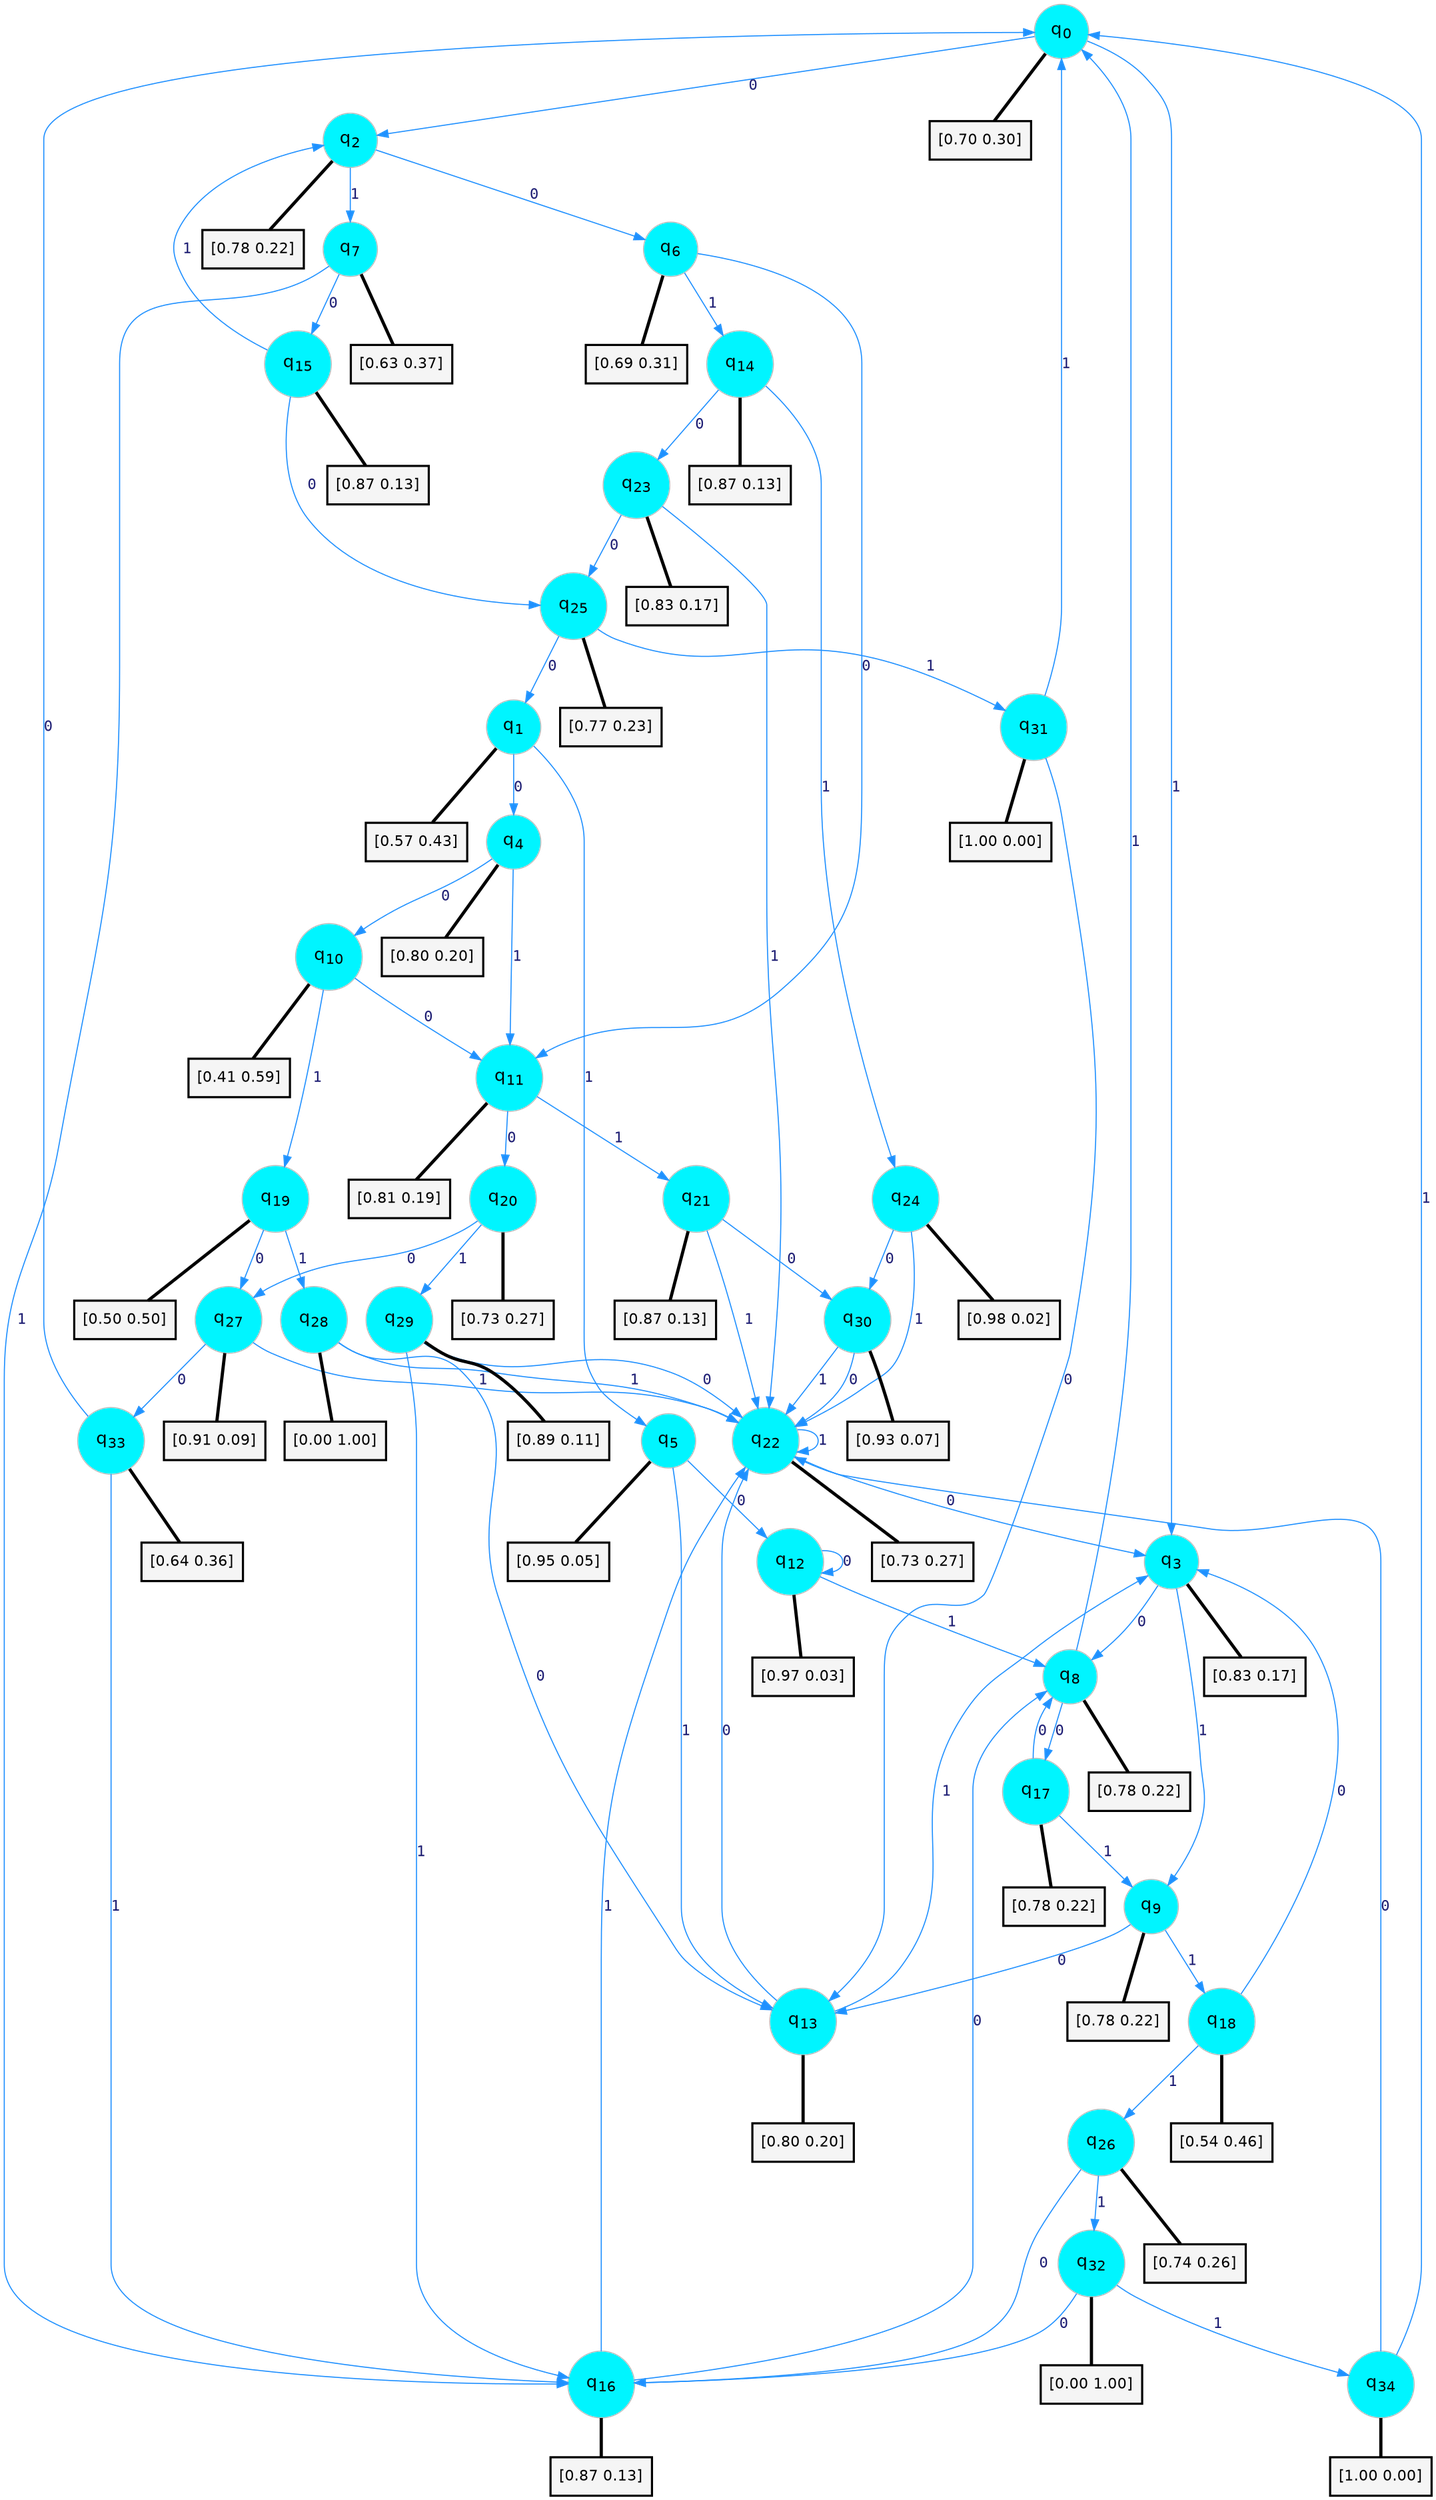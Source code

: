 digraph G {
graph [
bgcolor=transparent, dpi=300, rankdir=TD, size="40,25"];
node [
color=gray, fillcolor=turquoise1, fontcolor=black, fontname=Helvetica, fontsize=16, fontweight=bold, shape=circle, style=filled];
edge [
arrowsize=1, color=dodgerblue1, fontcolor=midnightblue, fontname=courier, fontweight=bold, penwidth=1, style=solid, weight=20];
0[label=<q<SUB>0</SUB>>];
1[label=<q<SUB>1</SUB>>];
2[label=<q<SUB>2</SUB>>];
3[label=<q<SUB>3</SUB>>];
4[label=<q<SUB>4</SUB>>];
5[label=<q<SUB>5</SUB>>];
6[label=<q<SUB>6</SUB>>];
7[label=<q<SUB>7</SUB>>];
8[label=<q<SUB>8</SUB>>];
9[label=<q<SUB>9</SUB>>];
10[label=<q<SUB>10</SUB>>];
11[label=<q<SUB>11</SUB>>];
12[label=<q<SUB>12</SUB>>];
13[label=<q<SUB>13</SUB>>];
14[label=<q<SUB>14</SUB>>];
15[label=<q<SUB>15</SUB>>];
16[label=<q<SUB>16</SUB>>];
17[label=<q<SUB>17</SUB>>];
18[label=<q<SUB>18</SUB>>];
19[label=<q<SUB>19</SUB>>];
20[label=<q<SUB>20</SUB>>];
21[label=<q<SUB>21</SUB>>];
22[label=<q<SUB>22</SUB>>];
23[label=<q<SUB>23</SUB>>];
24[label=<q<SUB>24</SUB>>];
25[label=<q<SUB>25</SUB>>];
26[label=<q<SUB>26</SUB>>];
27[label=<q<SUB>27</SUB>>];
28[label=<q<SUB>28</SUB>>];
29[label=<q<SUB>29</SUB>>];
30[label=<q<SUB>30</SUB>>];
31[label=<q<SUB>31</SUB>>];
32[label=<q<SUB>32</SUB>>];
33[label=<q<SUB>33</SUB>>];
34[label=<q<SUB>34</SUB>>];
35[label="[0.70 0.30]", shape=box,fontcolor=black, fontname=Helvetica, fontsize=14, penwidth=2, fillcolor=whitesmoke,color=black];
36[label="[0.57 0.43]", shape=box,fontcolor=black, fontname=Helvetica, fontsize=14, penwidth=2, fillcolor=whitesmoke,color=black];
37[label="[0.78 0.22]", shape=box,fontcolor=black, fontname=Helvetica, fontsize=14, penwidth=2, fillcolor=whitesmoke,color=black];
38[label="[0.83 0.17]", shape=box,fontcolor=black, fontname=Helvetica, fontsize=14, penwidth=2, fillcolor=whitesmoke,color=black];
39[label="[0.80 0.20]", shape=box,fontcolor=black, fontname=Helvetica, fontsize=14, penwidth=2, fillcolor=whitesmoke,color=black];
40[label="[0.95 0.05]", shape=box,fontcolor=black, fontname=Helvetica, fontsize=14, penwidth=2, fillcolor=whitesmoke,color=black];
41[label="[0.69 0.31]", shape=box,fontcolor=black, fontname=Helvetica, fontsize=14, penwidth=2, fillcolor=whitesmoke,color=black];
42[label="[0.63 0.37]", shape=box,fontcolor=black, fontname=Helvetica, fontsize=14, penwidth=2, fillcolor=whitesmoke,color=black];
43[label="[0.78 0.22]", shape=box,fontcolor=black, fontname=Helvetica, fontsize=14, penwidth=2, fillcolor=whitesmoke,color=black];
44[label="[0.78 0.22]", shape=box,fontcolor=black, fontname=Helvetica, fontsize=14, penwidth=2, fillcolor=whitesmoke,color=black];
45[label="[0.41 0.59]", shape=box,fontcolor=black, fontname=Helvetica, fontsize=14, penwidth=2, fillcolor=whitesmoke,color=black];
46[label="[0.81 0.19]", shape=box,fontcolor=black, fontname=Helvetica, fontsize=14, penwidth=2, fillcolor=whitesmoke,color=black];
47[label="[0.97 0.03]", shape=box,fontcolor=black, fontname=Helvetica, fontsize=14, penwidth=2, fillcolor=whitesmoke,color=black];
48[label="[0.80 0.20]", shape=box,fontcolor=black, fontname=Helvetica, fontsize=14, penwidth=2, fillcolor=whitesmoke,color=black];
49[label="[0.87 0.13]", shape=box,fontcolor=black, fontname=Helvetica, fontsize=14, penwidth=2, fillcolor=whitesmoke,color=black];
50[label="[0.87 0.13]", shape=box,fontcolor=black, fontname=Helvetica, fontsize=14, penwidth=2, fillcolor=whitesmoke,color=black];
51[label="[0.87 0.13]", shape=box,fontcolor=black, fontname=Helvetica, fontsize=14, penwidth=2, fillcolor=whitesmoke,color=black];
52[label="[0.78 0.22]", shape=box,fontcolor=black, fontname=Helvetica, fontsize=14, penwidth=2, fillcolor=whitesmoke,color=black];
53[label="[0.54 0.46]", shape=box,fontcolor=black, fontname=Helvetica, fontsize=14, penwidth=2, fillcolor=whitesmoke,color=black];
54[label="[0.50 0.50]", shape=box,fontcolor=black, fontname=Helvetica, fontsize=14, penwidth=2, fillcolor=whitesmoke,color=black];
55[label="[0.73 0.27]", shape=box,fontcolor=black, fontname=Helvetica, fontsize=14, penwidth=2, fillcolor=whitesmoke,color=black];
56[label="[0.87 0.13]", shape=box,fontcolor=black, fontname=Helvetica, fontsize=14, penwidth=2, fillcolor=whitesmoke,color=black];
57[label="[0.73 0.27]", shape=box,fontcolor=black, fontname=Helvetica, fontsize=14, penwidth=2, fillcolor=whitesmoke,color=black];
58[label="[0.83 0.17]", shape=box,fontcolor=black, fontname=Helvetica, fontsize=14, penwidth=2, fillcolor=whitesmoke,color=black];
59[label="[0.98 0.02]", shape=box,fontcolor=black, fontname=Helvetica, fontsize=14, penwidth=2, fillcolor=whitesmoke,color=black];
60[label="[0.77 0.23]", shape=box,fontcolor=black, fontname=Helvetica, fontsize=14, penwidth=2, fillcolor=whitesmoke,color=black];
61[label="[0.74 0.26]", shape=box,fontcolor=black, fontname=Helvetica, fontsize=14, penwidth=2, fillcolor=whitesmoke,color=black];
62[label="[0.91 0.09]", shape=box,fontcolor=black, fontname=Helvetica, fontsize=14, penwidth=2, fillcolor=whitesmoke,color=black];
63[label="[0.00 1.00]", shape=box,fontcolor=black, fontname=Helvetica, fontsize=14, penwidth=2, fillcolor=whitesmoke,color=black];
64[label="[0.89 0.11]", shape=box,fontcolor=black, fontname=Helvetica, fontsize=14, penwidth=2, fillcolor=whitesmoke,color=black];
65[label="[0.93 0.07]", shape=box,fontcolor=black, fontname=Helvetica, fontsize=14, penwidth=2, fillcolor=whitesmoke,color=black];
66[label="[1.00 0.00]", shape=box,fontcolor=black, fontname=Helvetica, fontsize=14, penwidth=2, fillcolor=whitesmoke,color=black];
67[label="[0.00 1.00]", shape=box,fontcolor=black, fontname=Helvetica, fontsize=14, penwidth=2, fillcolor=whitesmoke,color=black];
68[label="[0.64 0.36]", shape=box,fontcolor=black, fontname=Helvetica, fontsize=14, penwidth=2, fillcolor=whitesmoke,color=black];
69[label="[1.00 0.00]", shape=box,fontcolor=black, fontname=Helvetica, fontsize=14, penwidth=2, fillcolor=whitesmoke,color=black];
0->2 [label=0];
0->3 [label=1];
0->35 [arrowhead=none, penwidth=3,color=black];
1->4 [label=0];
1->5 [label=1];
1->36 [arrowhead=none, penwidth=3,color=black];
2->6 [label=0];
2->7 [label=1];
2->37 [arrowhead=none, penwidth=3,color=black];
3->8 [label=0];
3->9 [label=1];
3->38 [arrowhead=none, penwidth=3,color=black];
4->10 [label=0];
4->11 [label=1];
4->39 [arrowhead=none, penwidth=3,color=black];
5->12 [label=0];
5->13 [label=1];
5->40 [arrowhead=none, penwidth=3,color=black];
6->11 [label=0];
6->14 [label=1];
6->41 [arrowhead=none, penwidth=3,color=black];
7->15 [label=0];
7->16 [label=1];
7->42 [arrowhead=none, penwidth=3,color=black];
8->17 [label=0];
8->0 [label=1];
8->43 [arrowhead=none, penwidth=3,color=black];
9->13 [label=0];
9->18 [label=1];
9->44 [arrowhead=none, penwidth=3,color=black];
10->11 [label=0];
10->19 [label=1];
10->45 [arrowhead=none, penwidth=3,color=black];
11->20 [label=0];
11->21 [label=1];
11->46 [arrowhead=none, penwidth=3,color=black];
12->12 [label=0];
12->8 [label=1];
12->47 [arrowhead=none, penwidth=3,color=black];
13->22 [label=0];
13->3 [label=1];
13->48 [arrowhead=none, penwidth=3,color=black];
14->23 [label=0];
14->24 [label=1];
14->49 [arrowhead=none, penwidth=3,color=black];
15->25 [label=0];
15->2 [label=1];
15->50 [arrowhead=none, penwidth=3,color=black];
16->8 [label=0];
16->22 [label=1];
16->51 [arrowhead=none, penwidth=3,color=black];
17->8 [label=0];
17->9 [label=1];
17->52 [arrowhead=none, penwidth=3,color=black];
18->3 [label=0];
18->26 [label=1];
18->53 [arrowhead=none, penwidth=3,color=black];
19->27 [label=0];
19->28 [label=1];
19->54 [arrowhead=none, penwidth=3,color=black];
20->27 [label=0];
20->29 [label=1];
20->55 [arrowhead=none, penwidth=3,color=black];
21->30 [label=0];
21->22 [label=1];
21->56 [arrowhead=none, penwidth=3,color=black];
22->3 [label=0];
22->22 [label=1];
22->57 [arrowhead=none, penwidth=3,color=black];
23->25 [label=0];
23->22 [label=1];
23->58 [arrowhead=none, penwidth=3,color=black];
24->30 [label=0];
24->22 [label=1];
24->59 [arrowhead=none, penwidth=3,color=black];
25->1 [label=0];
25->31 [label=1];
25->60 [arrowhead=none, penwidth=3,color=black];
26->16 [label=0];
26->32 [label=1];
26->61 [arrowhead=none, penwidth=3,color=black];
27->33 [label=0];
27->22 [label=1];
27->62 [arrowhead=none, penwidth=3,color=black];
28->13 [label=0];
28->22 [label=1];
28->63 [arrowhead=none, penwidth=3,color=black];
29->22 [label=0];
29->16 [label=1];
29->64 [arrowhead=none, penwidth=3,color=black];
30->22 [label=0];
30->22 [label=1];
30->65 [arrowhead=none, penwidth=3,color=black];
31->13 [label=0];
31->0 [label=1];
31->66 [arrowhead=none, penwidth=3,color=black];
32->16 [label=0];
32->34 [label=1];
32->67 [arrowhead=none, penwidth=3,color=black];
33->0 [label=0];
33->16 [label=1];
33->68 [arrowhead=none, penwidth=3,color=black];
34->22 [label=0];
34->0 [label=1];
34->69 [arrowhead=none, penwidth=3,color=black];
}
